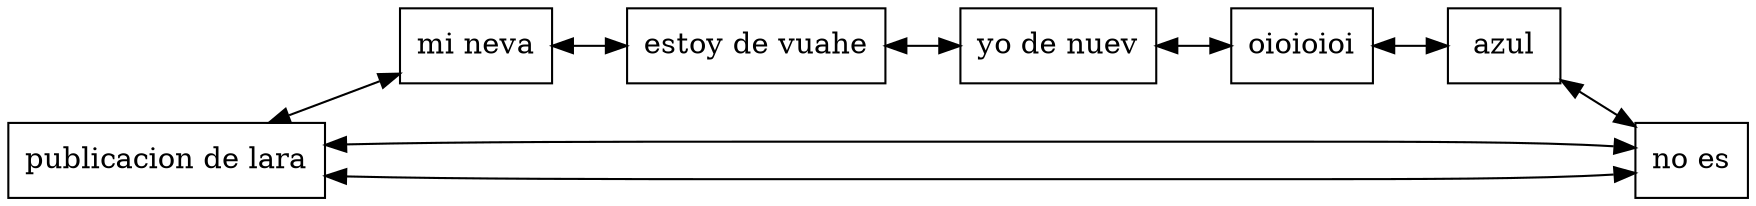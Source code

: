 digraph G {
    node [shape=box];
    rankdir=LR;
    "0x15d7eeb2090" [label="publicacion de lara"];
    "0x15d7eeb2090" -> "0x15d7eeb15a0" [dir=both];
    "0x15d7eeb15a0" [label="mi neva"];
    "0x15d7eeb15a0" -> "0x15d7eeb18c0" [dir=both];
    "0x15d7eeb18c0" [label="estoy de vuahe"];
    "0x15d7eeb18c0" -> "0x15d7eeb1320" [dir=both];
    "0x15d7eeb1320" [label="yo de nuev"];
    "0x15d7eeb1320" -> "0x15d7eeb2130" [dir=both];
    "0x15d7eeb2130" [label="oioioioi"];
    "0x15d7eeb2130" -> "0x15d7eeb11e0" [dir=both];
    "0x15d7eeb11e0" [label="azul"];
    "0x15d7eeb11e0" -> "0x15d7eeb1640" [dir=both];
    "0x15d7eeb1640" [label="no es"];
    "0x15d7eeb1640" -> "0x15d7eeb2090" [dir=both];
    "0x15d7eeb1640" -> "0x15d7eeb2090" [dir=both];
}
